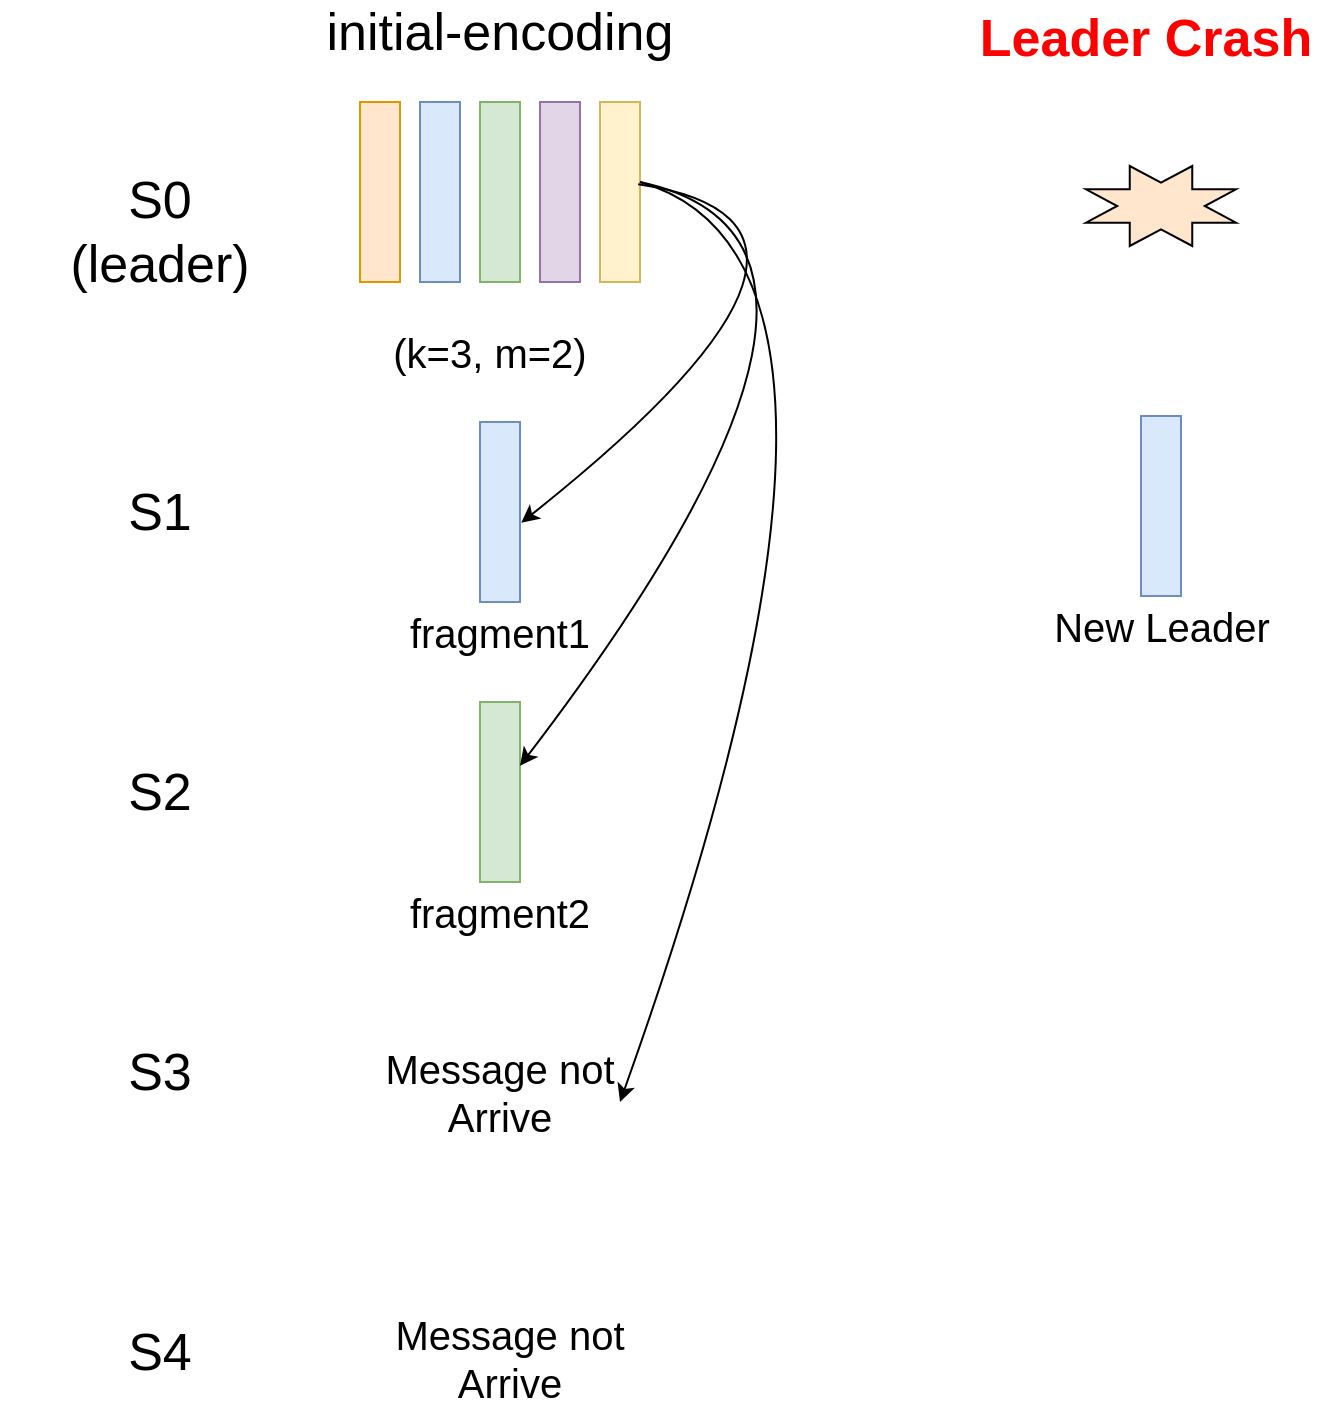 <mxfile version="22.1.21" type="github">
  <diagram id="m65YbvdDa1lrMX-1JaFE" name="第 1 页">
    <mxGraphModel dx="2307" dy="1287" grid="0" gridSize="10" guides="1" tooltips="1" connect="1" arrows="1" fold="1" page="1" pageScale="1" pageWidth="3300" pageHeight="4681" math="0" shadow="0">
      <root>
        <mxCell id="0" />
        <mxCell id="1" parent="0" />
        <mxCell id="04_Secdxe5MrCqDxStES-1" value="&lt;font style=&quot;font-size: 26px;&quot;&gt;S0 &lt;br&gt;(leader)&lt;/font&gt;" style="text;html=1;strokeColor=none;fillColor=none;align=center;verticalAlign=middle;whiteSpace=wrap;rounded=0;" parent="1" vertex="1">
          <mxGeometry x="180" y="390" width="160" height="30" as="geometry" />
        </mxCell>
        <mxCell id="04_Secdxe5MrCqDxStES-2" value="&lt;font style=&quot;font-size: 26px;&quot;&gt;S3&lt;/font&gt;" style="text;html=1;strokeColor=none;fillColor=none;align=center;verticalAlign=middle;whiteSpace=wrap;rounded=0;" parent="1" vertex="1">
          <mxGeometry x="180" y="810" width="160" height="30" as="geometry" />
        </mxCell>
        <mxCell id="04_Secdxe5MrCqDxStES-3" value="&lt;font style=&quot;font-size: 26px;&quot;&gt;S1&lt;/font&gt;" style="text;html=1;strokeColor=none;fillColor=none;align=center;verticalAlign=middle;whiteSpace=wrap;rounded=0;" parent="1" vertex="1">
          <mxGeometry x="180" y="530" width="160" height="30" as="geometry" />
        </mxCell>
        <mxCell id="04_Secdxe5MrCqDxStES-4" value="&lt;font style=&quot;font-size: 26px;&quot;&gt;S4&lt;/font&gt;" style="text;html=1;strokeColor=none;fillColor=none;align=center;verticalAlign=middle;whiteSpace=wrap;rounded=0;" parent="1" vertex="1">
          <mxGeometry x="180" y="950" width="160" height="30" as="geometry" />
        </mxCell>
        <mxCell id="04_Secdxe5MrCqDxStES-5" value="&lt;font style=&quot;font-size: 26px;&quot;&gt;S2&lt;/font&gt;" style="text;html=1;strokeColor=none;fillColor=none;align=center;verticalAlign=middle;whiteSpace=wrap;rounded=0;" parent="1" vertex="1">
          <mxGeometry x="180" y="670" width="160" height="30" as="geometry" />
        </mxCell>
        <mxCell id="04_Secdxe5MrCqDxStES-6" value="" style="rounded=0;whiteSpace=wrap;html=1;fontSize=20;fillColor=#FFE6CC;strokeColor=#d79b00;fillStyle=auto;" parent="1" vertex="1">
          <mxGeometry x="360" y="340" width="20" height="90" as="geometry" />
        </mxCell>
        <mxCell id="04_Secdxe5MrCqDxStES-7" value="" style="rounded=0;whiteSpace=wrap;html=1;fontSize=20;fillColor=#dae8fc;strokeColor=#6c8ebf;fillStyle=auto;" parent="1" vertex="1">
          <mxGeometry x="390" y="340" width="20" height="90" as="geometry" />
        </mxCell>
        <mxCell id="04_Secdxe5MrCqDxStES-8" value="" style="rounded=0;whiteSpace=wrap;html=1;fontSize=20;fillColor=#d5e8d4;strokeColor=#82b366;fillStyle=auto;" parent="1" vertex="1">
          <mxGeometry x="420" y="340" width="20" height="90" as="geometry" />
        </mxCell>
        <mxCell id="04_Secdxe5MrCqDxStES-9" value="" style="rounded=0;whiteSpace=wrap;html=1;fontSize=20;fillColor=#e1d5e7;strokeColor=#9673a6;fillStyle=auto;" parent="1" vertex="1">
          <mxGeometry x="450" y="340" width="20" height="90" as="geometry" />
        </mxCell>
        <mxCell id="04_Secdxe5MrCqDxStES-10" value="" style="rounded=0;whiteSpace=wrap;html=1;fontSize=20;fillColor=#fff2cc;strokeColor=#d6b656;fillStyle=auto;" parent="1" vertex="1">
          <mxGeometry x="480" y="340" width="20" height="90" as="geometry" />
        </mxCell>
        <mxCell id="04_Secdxe5MrCqDxStES-11" value="(k=3, m=2)" style="text;html=1;strokeColor=none;fillColor=none;align=center;verticalAlign=middle;whiteSpace=wrap;rounded=0;fillStyle=auto;fontSize=20;" parent="1" vertex="1">
          <mxGeometry x="360" y="450" width="130" height="30" as="geometry" />
        </mxCell>
        <mxCell id="04_Secdxe5MrCqDxStES-12" value="" style="rounded=0;whiteSpace=wrap;html=1;fontSize=20;fillColor=#dae8fc;strokeColor=#6c8ebf;fillStyle=auto;" parent="1" vertex="1">
          <mxGeometry x="420" y="500" width="20" height="90" as="geometry" />
        </mxCell>
        <mxCell id="04_Secdxe5MrCqDxStES-13" value="" style="rounded=0;whiteSpace=wrap;html=1;fontSize=20;fillColor=#d5e8d4;strokeColor=#82b366;fillStyle=auto;" parent="1" vertex="1">
          <mxGeometry x="420" y="640" width="20" height="90" as="geometry" />
        </mxCell>
        <mxCell id="04_Secdxe5MrCqDxStES-15" value="fragment1" style="text;html=1;strokeColor=none;fillColor=none;align=center;verticalAlign=middle;whiteSpace=wrap;rounded=0;fillStyle=auto;fontSize=20;" parent="1" vertex="1">
          <mxGeometry x="365" y="590" width="130" height="30" as="geometry" />
        </mxCell>
        <mxCell id="04_Secdxe5MrCqDxStES-16" value="fragment2" style="text;html=1;strokeColor=none;fillColor=none;align=center;verticalAlign=middle;whiteSpace=wrap;rounded=0;fillStyle=auto;fontSize=20;" parent="1" vertex="1">
          <mxGeometry x="365" y="730" width="130" height="30" as="geometry" />
        </mxCell>
        <mxCell id="04_Secdxe5MrCqDxStES-18" value="" style="curved=1;endArrow=classic;html=1;rounded=0;fontSize=26;exitX=0.954;exitY=0.457;exitDx=0;exitDy=0;exitPerimeter=0;entryX=1.031;entryY=0.56;entryDx=0;entryDy=0;entryPerimeter=0;" parent="1" source="04_Secdxe5MrCqDxStES-10" target="04_Secdxe5MrCqDxStES-12" edge="1">
          <mxGeometry width="50" height="50" relative="1" as="geometry">
            <mxPoint x="660" y="560" as="sourcePoint" />
            <mxPoint x="710" y="510" as="targetPoint" />
            <Array as="points">
              <mxPoint x="630" y="400" />
            </Array>
          </mxGeometry>
        </mxCell>
        <mxCell id="04_Secdxe5MrCqDxStES-19" value="" style="curved=1;endArrow=classic;html=1;rounded=0;fontSize=26;" parent="1" target="04_Secdxe5MrCqDxStES-13" edge="1">
          <mxGeometry width="50" height="50" relative="1" as="geometry">
            <mxPoint x="500" y="380" as="sourcePoint" />
            <mxPoint x="450.62" y="560.4" as="targetPoint" />
            <Array as="points">
              <mxPoint x="640" y="410" />
            </Array>
          </mxGeometry>
        </mxCell>
        <mxCell id="04_Secdxe5MrCqDxStES-21" value="" style="verticalLabelPosition=bottom;verticalAlign=top;html=1;shape=mxgraph.basic.8_point_star;fillStyle=auto;fontSize=26;fillColor=#FFE6CC;" parent="1" vertex="1">
          <mxGeometry x="723" y="372" width="75" height="40" as="geometry" />
        </mxCell>
        <mxCell id="04_Secdxe5MrCqDxStES-33" value="initial-encoding" style="text;html=1;strokeColor=none;fillColor=none;align=center;verticalAlign=middle;whiteSpace=wrap;rounded=0;fillStyle=hatch;fontSize=26;" parent="1" vertex="1">
          <mxGeometry x="335" y="290" width="190" height="30" as="geometry" />
        </mxCell>
        <mxCell id="04_Secdxe5MrCqDxStES-43" value="" style="curved=1;endArrow=classic;html=1;rounded=0;fontSize=26;" parent="1" edge="1">
          <mxGeometry width="50" height="50" relative="1" as="geometry">
            <mxPoint x="500" y="380" as="sourcePoint" />
            <mxPoint x="490" y="840" as="targetPoint" />
            <Array as="points">
              <mxPoint x="640" y="420" />
            </Array>
          </mxGeometry>
        </mxCell>
        <mxCell id="04_Secdxe5MrCqDxStES-44" value="&lt;font style=&quot;font-size: 20px;&quot;&gt;Message not Arrive&lt;/font&gt;" style="text;html=1;strokeColor=none;fillColor=none;align=center;verticalAlign=middle;whiteSpace=wrap;rounded=0;" parent="1" vertex="1">
          <mxGeometry x="360" y="820" width="140" height="30" as="geometry" />
        </mxCell>
        <mxCell id="5ppomdDao6OfVrW-p1Yt-2" value="&lt;font style=&quot;font-size: 20px;&quot;&gt;Message not Arrive&lt;/font&gt;" style="text;html=1;strokeColor=none;fillColor=none;align=center;verticalAlign=middle;whiteSpace=wrap;rounded=0;" vertex="1" parent="1">
          <mxGeometry x="365" y="953" width="140" height="30" as="geometry" />
        </mxCell>
        <mxCell id="5ppomdDao6OfVrW-p1Yt-3" value="&lt;font color=&quot;#ff0000&quot;&gt;&lt;b&gt;Leader Crash&lt;/b&gt;&lt;/font&gt;" style="text;html=1;strokeColor=none;fillColor=none;align=center;verticalAlign=middle;whiteSpace=wrap;rounded=0;fillStyle=hatch;fontSize=26;" vertex="1" parent="1">
          <mxGeometry x="658" y="293" width="190" height="30" as="geometry" />
        </mxCell>
        <mxCell id="5ppomdDao6OfVrW-p1Yt-4" value="" style="rounded=0;whiteSpace=wrap;html=1;fontSize=20;fillColor=#dae8fc;strokeColor=#6c8ebf;fillStyle=auto;" vertex="1" parent="1">
          <mxGeometry x="750.5" y="497" width="20" height="90" as="geometry" />
        </mxCell>
        <mxCell id="5ppomdDao6OfVrW-p1Yt-5" value="New Leader" style="text;html=1;strokeColor=none;fillColor=none;align=center;verticalAlign=middle;whiteSpace=wrap;rounded=0;fillStyle=auto;fontSize=20;" vertex="1" parent="1">
          <mxGeometry x="695.5" y="587" width="130" height="30" as="geometry" />
        </mxCell>
      </root>
    </mxGraphModel>
  </diagram>
</mxfile>
